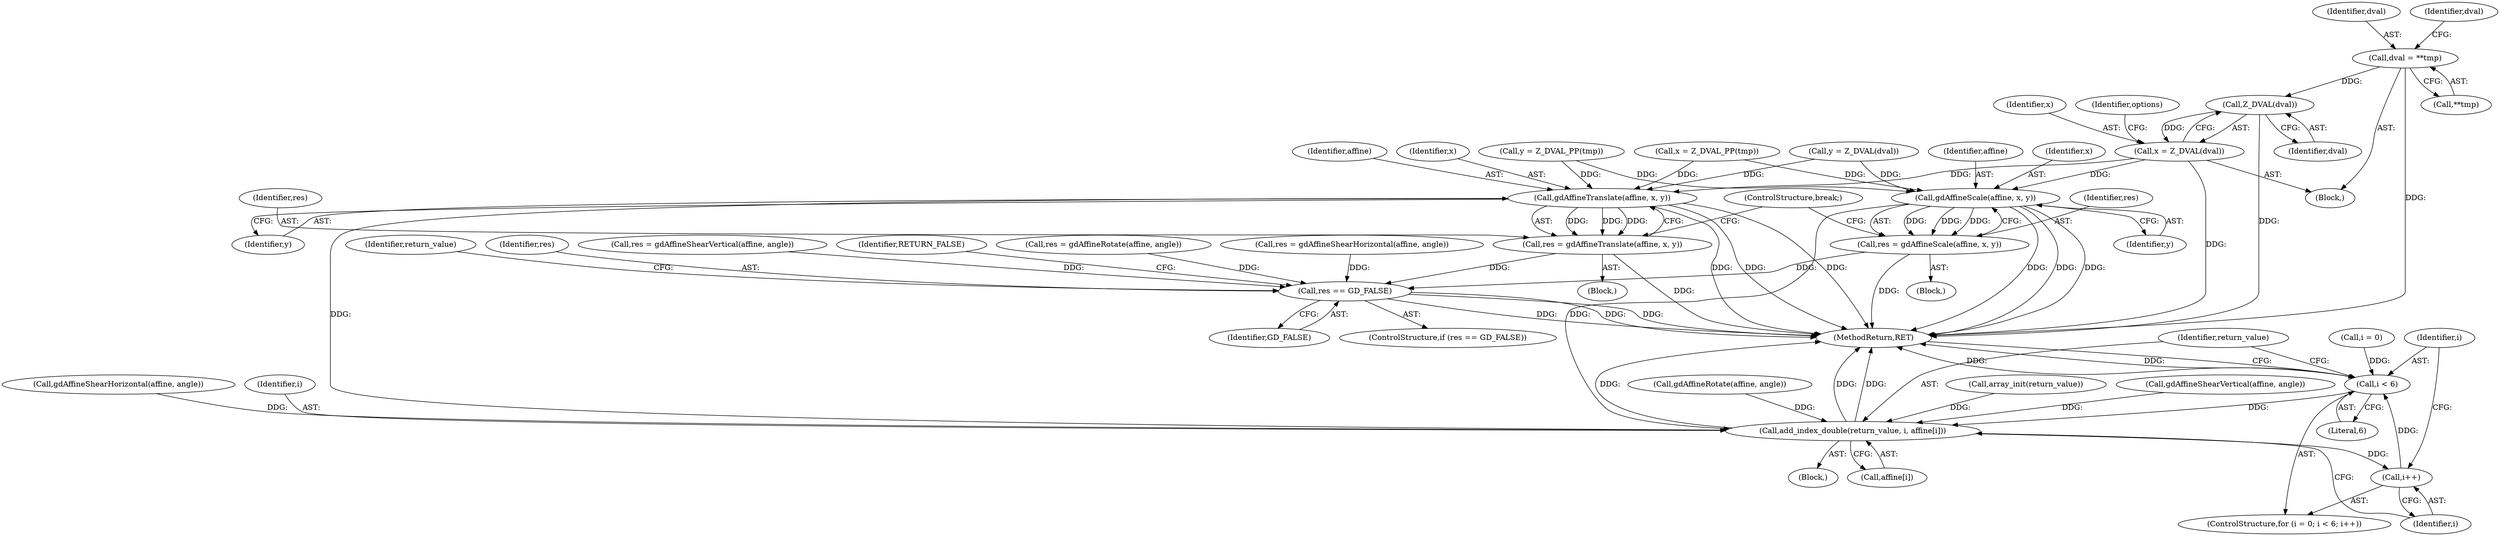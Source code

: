 digraph "0_php-src_2938329ce19cb8c4197dec146c3ec887c6f61d01_3@pointer" {
"1000151" [label="(Call,dval = **tmp)"];
"1000164" [label="(Call,Z_DVAL(dval))"];
"1000162" [label="(Call,x = Z_DVAL(dval))"];
"1000227" [label="(Call,gdAffineTranslate(affine, x, y))"];
"1000225" [label="(Call,res = gdAffineTranslate(affine, x, y))"];
"1000284" [label="(Call,res == GD_FALSE)"];
"1000303" [label="(Call,add_index_double(return_value, i, affine[i]))"];
"1000300" [label="(Call,i++)"];
"1000297" [label="(Call,i < 6)"];
"1000235" [label="(Call,gdAffineScale(affine, x, y))"];
"1000233" [label="(Call,res = gdAffineScale(affine, x, y))"];
"1000285" [label="(Identifier,res)"];
"1000226" [label="(Identifier,res)"];
"1000268" [label="(Call,res = gdAffineShearVertical(affine, angle))"];
"1000283" [label="(ControlStructure,if (res == GD_FALSE))"];
"1000277" [label="(Call,gdAffineRotate(affine, angle))"];
"1000302" [label="(Block,)"];
"1000179" [label="(Identifier,options)"];
"1000235" [label="(Call,gdAffineScale(affine, x, y))"];
"1000163" [label="(Identifier,x)"];
"1000151" [label="(Call,dval = **tmp)"];
"1000303" [label="(Call,add_index_double(return_value, i, affine[i]))"];
"1000291" [label="(Call,array_init(return_value))"];
"1000299" [label="(Literal,6)"];
"1000288" [label="(Identifier,RETURN_FALSE)"];
"1000237" [label="(Identifier,x)"];
"1000298" [label="(Identifier,i)"];
"1000232" [label="(Block,)"];
"1000297" [label="(Call,i < 6)"];
"1000286" [label="(Identifier,GD_FALSE)"];
"1000225" [label="(Call,res = gdAffineTranslate(affine, x, y))"];
"1000275" [label="(Call,res = gdAffineRotate(affine, angle))"];
"1000270" [label="(Call,gdAffineShearVertical(affine, angle))"];
"1000293" [label="(ControlStructure,for (i = 0; i < 6; i++))"];
"1000213" [label="(Call,y = Z_DVAL_PP(tmp))"];
"1000207" [label="(Call,y = Z_DVAL(dval))"];
"1000284" [label="(Call,res == GD_FALSE)"];
"1000236" [label="(Identifier,affine)"];
"1000230" [label="(Identifier,y)"];
"1000300" [label="(Call,i++)"];
"1000304" [label="(Identifier,return_value)"];
"1000168" [label="(Call,x = Z_DVAL_PP(tmp))"];
"1000152" [label="(Identifier,dval)"];
"1000257" [label="(Call,res = gdAffineShearHorizontal(affine, angle))"];
"1000301" [label="(Identifier,i)"];
"1000306" [label="(Call,affine[i])"];
"1000227" [label="(Call,gdAffineTranslate(affine, x, y))"];
"1000165" [label="(Identifier,dval)"];
"1000149" [label="(Block,)"];
"1000294" [label="(Call,i = 0)"];
"1000224" [label="(Block,)"];
"1000238" [label="(Identifier,y)"];
"1000239" [label="(ControlStructure,break;)"];
"1000259" [label="(Call,gdAffineShearHorizontal(affine, angle))"];
"1000158" [label="(Identifier,dval)"];
"1000228" [label="(Identifier,affine)"];
"1000233" [label="(Call,res = gdAffineScale(affine, x, y))"];
"1000234" [label="(Identifier,res)"];
"1000164" [label="(Call,Z_DVAL(dval))"];
"1000162" [label="(Call,x = Z_DVAL(dval))"];
"1000309" [label="(MethodReturn,RET)"];
"1000229" [label="(Identifier,x)"];
"1000153" [label="(Call,**tmp)"];
"1000305" [label="(Identifier,i)"];
"1000292" [label="(Identifier,return_value)"];
"1000151" -> "1000149"  [label="AST: "];
"1000151" -> "1000153"  [label="CFG: "];
"1000152" -> "1000151"  [label="AST: "];
"1000153" -> "1000151"  [label="AST: "];
"1000158" -> "1000151"  [label="CFG: "];
"1000151" -> "1000309"  [label="DDG: "];
"1000151" -> "1000164"  [label="DDG: "];
"1000164" -> "1000162"  [label="AST: "];
"1000164" -> "1000165"  [label="CFG: "];
"1000165" -> "1000164"  [label="AST: "];
"1000162" -> "1000164"  [label="CFG: "];
"1000164" -> "1000309"  [label="DDG: "];
"1000164" -> "1000162"  [label="DDG: "];
"1000162" -> "1000149"  [label="AST: "];
"1000163" -> "1000162"  [label="AST: "];
"1000179" -> "1000162"  [label="CFG: "];
"1000162" -> "1000309"  [label="DDG: "];
"1000162" -> "1000227"  [label="DDG: "];
"1000162" -> "1000235"  [label="DDG: "];
"1000227" -> "1000225"  [label="AST: "];
"1000227" -> "1000230"  [label="CFG: "];
"1000228" -> "1000227"  [label="AST: "];
"1000229" -> "1000227"  [label="AST: "];
"1000230" -> "1000227"  [label="AST: "];
"1000225" -> "1000227"  [label="CFG: "];
"1000227" -> "1000309"  [label="DDG: "];
"1000227" -> "1000309"  [label="DDG: "];
"1000227" -> "1000309"  [label="DDG: "];
"1000227" -> "1000225"  [label="DDG: "];
"1000227" -> "1000225"  [label="DDG: "];
"1000227" -> "1000225"  [label="DDG: "];
"1000168" -> "1000227"  [label="DDG: "];
"1000213" -> "1000227"  [label="DDG: "];
"1000207" -> "1000227"  [label="DDG: "];
"1000227" -> "1000303"  [label="DDG: "];
"1000225" -> "1000224"  [label="AST: "];
"1000226" -> "1000225"  [label="AST: "];
"1000239" -> "1000225"  [label="CFG: "];
"1000225" -> "1000309"  [label="DDG: "];
"1000225" -> "1000284"  [label="DDG: "];
"1000284" -> "1000283"  [label="AST: "];
"1000284" -> "1000286"  [label="CFG: "];
"1000285" -> "1000284"  [label="AST: "];
"1000286" -> "1000284"  [label="AST: "];
"1000288" -> "1000284"  [label="CFG: "];
"1000292" -> "1000284"  [label="CFG: "];
"1000284" -> "1000309"  [label="DDG: "];
"1000284" -> "1000309"  [label="DDG: "];
"1000284" -> "1000309"  [label="DDG: "];
"1000268" -> "1000284"  [label="DDG: "];
"1000257" -> "1000284"  [label="DDG: "];
"1000275" -> "1000284"  [label="DDG: "];
"1000233" -> "1000284"  [label="DDG: "];
"1000303" -> "1000302"  [label="AST: "];
"1000303" -> "1000306"  [label="CFG: "];
"1000304" -> "1000303"  [label="AST: "];
"1000305" -> "1000303"  [label="AST: "];
"1000306" -> "1000303"  [label="AST: "];
"1000301" -> "1000303"  [label="CFG: "];
"1000303" -> "1000309"  [label="DDG: "];
"1000303" -> "1000309"  [label="DDG: "];
"1000303" -> "1000309"  [label="DDG: "];
"1000303" -> "1000300"  [label="DDG: "];
"1000291" -> "1000303"  [label="DDG: "];
"1000297" -> "1000303"  [label="DDG: "];
"1000259" -> "1000303"  [label="DDG: "];
"1000235" -> "1000303"  [label="DDG: "];
"1000277" -> "1000303"  [label="DDG: "];
"1000270" -> "1000303"  [label="DDG: "];
"1000300" -> "1000293"  [label="AST: "];
"1000300" -> "1000301"  [label="CFG: "];
"1000301" -> "1000300"  [label="AST: "];
"1000298" -> "1000300"  [label="CFG: "];
"1000300" -> "1000297"  [label="DDG: "];
"1000297" -> "1000293"  [label="AST: "];
"1000297" -> "1000299"  [label="CFG: "];
"1000298" -> "1000297"  [label="AST: "];
"1000299" -> "1000297"  [label="AST: "];
"1000304" -> "1000297"  [label="CFG: "];
"1000309" -> "1000297"  [label="CFG: "];
"1000297" -> "1000309"  [label="DDG: "];
"1000297" -> "1000309"  [label="DDG: "];
"1000294" -> "1000297"  [label="DDG: "];
"1000235" -> "1000233"  [label="AST: "];
"1000235" -> "1000238"  [label="CFG: "];
"1000236" -> "1000235"  [label="AST: "];
"1000237" -> "1000235"  [label="AST: "];
"1000238" -> "1000235"  [label="AST: "];
"1000233" -> "1000235"  [label="CFG: "];
"1000235" -> "1000309"  [label="DDG: "];
"1000235" -> "1000309"  [label="DDG: "];
"1000235" -> "1000309"  [label="DDG: "];
"1000235" -> "1000233"  [label="DDG: "];
"1000235" -> "1000233"  [label="DDG: "];
"1000235" -> "1000233"  [label="DDG: "];
"1000168" -> "1000235"  [label="DDG: "];
"1000213" -> "1000235"  [label="DDG: "];
"1000207" -> "1000235"  [label="DDG: "];
"1000233" -> "1000232"  [label="AST: "];
"1000234" -> "1000233"  [label="AST: "];
"1000239" -> "1000233"  [label="CFG: "];
"1000233" -> "1000309"  [label="DDG: "];
}
